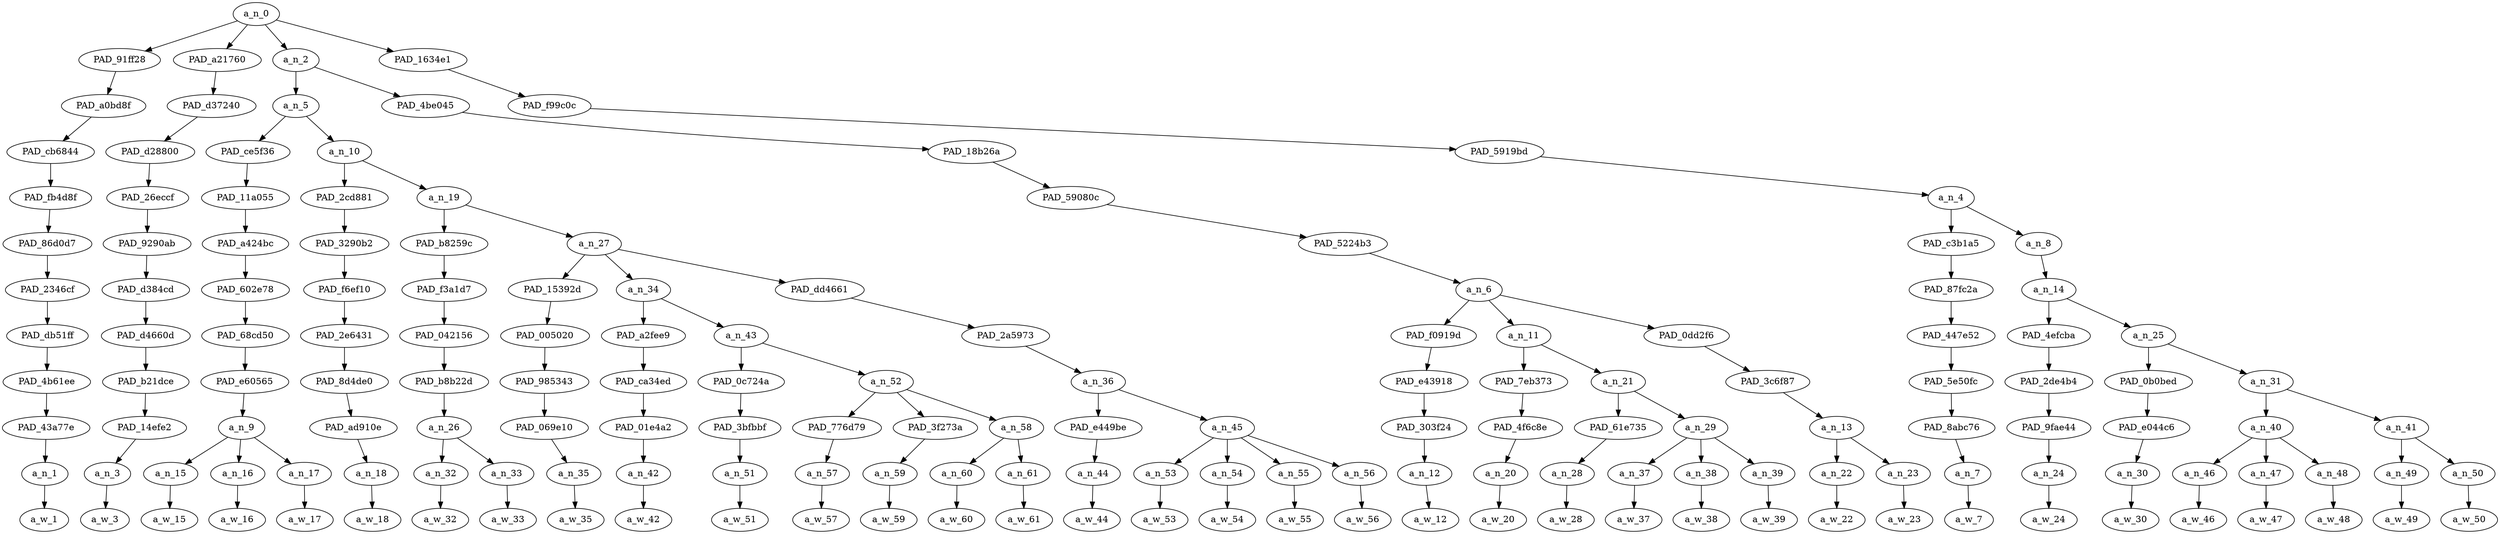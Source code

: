 strict digraph "" {
	a_n_0	[div_dir=1,
		index=0,
		level=11,
		pos="17.460286458333332,11!",
		text_span="[0, 1, 2, 3, 4, 5, 6, 7, 8, 9, 10, 11, 12, 13, 14, 15, 16, 17, 18, 19, 20, 21, 22, 23, 24, 25, 26, 27, 28, 29, 30, 31, 32, 33, 34, \
35]",
		value=1.00000000];
	PAD_91ff28	[div_dir=1,
		index=0,
		level=10,
		pos="0.0,10!",
		text_span="[0]",
		value=0.03280134];
	a_n_0 -> PAD_91ff28;
	PAD_a21760	[div_dir=-1,
		index=2,
		level=10,
		pos="27.0,10!",
		text_span="[27]",
		value=0.02796965];
	a_n_0 -> PAD_a21760;
	a_n_2	[div_dir=1,
		index=1,
		level=10,
		pos="13.684895833333334,10!",
		text_span="[1, 2, 3, 4, 5, 6, 7, 8, 9, 10, 11, 12, 13, 14, 15, 16, 17, 18, 19, 20, 21, 22, 23, 24, 25, 26]",
		value=0.71318442];
	a_n_0 -> a_n_2;
	PAD_1634e1	[div_dir=1,
		index=3,
		level=10,
		pos="29.15625,10!",
		text_span="[28, 29, 30, 31, 32, 33, 34, 35]",
		value=0.22545698];
	a_n_0 -> PAD_1634e1;
	PAD_a0bd8f	[div_dir=1,
		index=0,
		level=9,
		pos="0.0,9!",
		text_span="[0]",
		value=0.03280134];
	PAD_91ff28 -> PAD_a0bd8f;
	PAD_cb6844	[div_dir=1,
		index=0,
		level=8,
		pos="0.0,8!",
		text_span="[0]",
		value=0.03280134];
	PAD_a0bd8f -> PAD_cb6844;
	PAD_fb4d8f	[div_dir=1,
		index=0,
		level=7,
		pos="0.0,7!",
		text_span="[0]",
		value=0.03280134];
	PAD_cb6844 -> PAD_fb4d8f;
	PAD_86d0d7	[div_dir=1,
		index=0,
		level=6,
		pos="0.0,6!",
		text_span="[0]",
		value=0.03280134];
	PAD_fb4d8f -> PAD_86d0d7;
	PAD_2346cf	[div_dir=1,
		index=0,
		level=5,
		pos="0.0,5!",
		text_span="[0]",
		value=0.03280134];
	PAD_86d0d7 -> PAD_2346cf;
	PAD_db51ff	[div_dir=1,
		index=0,
		level=4,
		pos="0.0,4!",
		text_span="[0]",
		value=0.03280134];
	PAD_2346cf -> PAD_db51ff;
	PAD_4b61ee	[div_dir=1,
		index=0,
		level=3,
		pos="0.0,3!",
		text_span="[0]",
		value=0.03280134];
	PAD_db51ff -> PAD_4b61ee;
	PAD_43a77e	[div_dir=1,
		index=0,
		level=2,
		pos="0.0,2!",
		text_span="[0]",
		value=0.03280134];
	PAD_4b61ee -> PAD_43a77e;
	a_n_1	[div_dir=1,
		index=0,
		level=1,
		pos="0.0,1!",
		text_span="[0]",
		value=0.03280134];
	PAD_43a77e -> a_n_1;
	a_w_1	[div_dir=0,
		index=0,
		level=0,
		pos="0,0!",
		text_span="[0]",
		value=then];
	a_n_1 -> a_w_1;
	PAD_d37240	[div_dir=-1,
		index=3,
		level=9,
		pos="27.0,9!",
		text_span="[27]",
		value=0.02796965];
	PAD_a21760 -> PAD_d37240;
	PAD_d28800	[div_dir=-1,
		index=4,
		level=8,
		pos="27.0,8!",
		text_span="[27]",
		value=0.02796965];
	PAD_d37240 -> PAD_d28800;
	PAD_26eccf	[div_dir=-1,
		index=5,
		level=7,
		pos="27.0,7!",
		text_span="[27]",
		value=0.02796965];
	PAD_d28800 -> PAD_26eccf;
	PAD_9290ab	[div_dir=-1,
		index=6,
		level=6,
		pos="27.0,6!",
		text_span="[27]",
		value=0.02796965];
	PAD_26eccf -> PAD_9290ab;
	PAD_d384cd	[div_dir=-1,
		index=8,
		level=5,
		pos="27.0,5!",
		text_span="[27]",
		value=0.02796965];
	PAD_9290ab -> PAD_d384cd;
	PAD_d4660d	[div_dir=-1,
		index=11,
		level=4,
		pos="27.0,4!",
		text_span="[27]",
		value=0.02796965];
	PAD_d384cd -> PAD_d4660d;
	PAD_b21dce	[div_dir=-1,
		index=13,
		level=3,
		pos="27.0,3!",
		text_span="[27]",
		value=0.02796965];
	PAD_d4660d -> PAD_b21dce;
	PAD_14efe2	[div_dir=-1,
		index=17,
		level=2,
		pos="27.0,2!",
		text_span="[27]",
		value=0.02796965];
	PAD_b21dce -> PAD_14efe2;
	a_n_3	[div_dir=-1,
		index=27,
		level=1,
		pos="27.0,1!",
		text_span="[27]",
		value=0.02796965];
	PAD_14efe2 -> a_n_3;
	a_w_3	[div_dir=0,
		index=27,
		level=0,
		pos="27,0!",
		text_span="[27]",
		value=and2];
	a_n_3 -> a_w_3;
	a_n_5	[div_dir=1,
		index=1,
		level=9,
		pos="4.203125,9!",
		text_span="[1, 2, 3, 4, 5, 6, 7, 8, 9, 10, 11, 12, 13, 14, 15, 16, 17, 18]",
		value=0.56271864];
	a_n_2 -> a_n_5;
	PAD_4be045	[div_dir=1,
		index=2,
		level=9,
		pos="23.166666666666668,9!",
		text_span="[19, 20, 21, 22, 23, 24, 25, 26]",
		value=0.14997831];
	a_n_2 -> PAD_4be045;
	PAD_ce5f36	[div_dir=1,
		index=1,
		level=8,
		pos="2.0,8!",
		text_span="[1, 2, 3]",
		value=0.25131416];
	a_n_5 -> PAD_ce5f36;
	a_n_10	[div_dir=1,
		index=2,
		level=8,
		pos="6.40625,8!",
		text_span="[4, 5, 6, 7, 8, 9, 10, 11, 12, 13, 14, 15, 16, 17, 18]",
		value=0.31089261];
	a_n_5 -> a_n_10;
	PAD_11a055	[div_dir=1,
		index=1,
		level=7,
		pos="2.0,7!",
		text_span="[1, 2, 3]",
		value=0.25131416];
	PAD_ce5f36 -> PAD_11a055;
	PAD_a424bc	[div_dir=1,
		index=1,
		level=6,
		pos="2.0,6!",
		text_span="[1, 2, 3]",
		value=0.25131416];
	PAD_11a055 -> PAD_a424bc;
	PAD_602e78	[div_dir=1,
		index=1,
		level=5,
		pos="2.0,5!",
		text_span="[1, 2, 3]",
		value=0.25131416];
	PAD_a424bc -> PAD_602e78;
	PAD_68cd50	[div_dir=1,
		index=1,
		level=4,
		pos="2.0,4!",
		text_span="[1, 2, 3]",
		value=0.25131416];
	PAD_602e78 -> PAD_68cd50;
	PAD_e60565	[div_dir=1,
		index=1,
		level=3,
		pos="2.0,3!",
		text_span="[1, 2, 3]",
		value=0.25131416];
	PAD_68cd50 -> PAD_e60565;
	a_n_9	[div_dir=1,
		index=1,
		level=2,
		pos="2.0,2!",
		text_span="[1, 2, 3]",
		value=0.25131416];
	PAD_e60565 -> a_n_9;
	a_n_15	[div_dir=-1,
		index=1,
		level=1,
		pos="1.0,1!",
		text_span="[1]",
		value=0.02396229];
	a_n_9 -> a_n_15;
	a_n_16	[div_dir=1,
		index=2,
		level=1,
		pos="2.0,1!",
		text_span="[2]",
		value=0.03682382];
	a_n_9 -> a_n_16;
	a_n_17	[div_dir=1,
		index=3,
		level=1,
		pos="3.0,1!",
		text_span="[3]",
		value=0.18961086];
	a_n_9 -> a_n_17;
	a_w_15	[div_dir=0,
		index=1,
		level=0,
		pos="1,0!",
		text_span="[1]",
		value=an];
	a_n_15 -> a_w_15;
	a_w_16	[div_dir=0,
		index=2,
		level=0,
		pos="2,0!",
		text_span="[2]",
		value=older];
	a_n_16 -> a_w_16;
	a_w_17	[div_dir=0,
		index=3,
		level=0,
		pos="3,0!",
		text_span="[3]",
		value=nigger];
	a_n_17 -> a_w_17;
	PAD_2cd881	[div_dir=1,
		index=2,
		level=7,
		pos="4.0,7!",
		text_span="[4]",
		value=0.02994914];
	a_n_10 -> PAD_2cd881;
	a_n_19	[div_dir=1,
		index=3,
		level=7,
		pos="8.8125,7!",
		text_span="[5, 6, 7, 8, 9, 10, 11, 12, 13, 14, 15, 16, 17, 18]",
		value=0.28085106];
	a_n_10 -> a_n_19;
	PAD_3290b2	[div_dir=1,
		index=2,
		level=6,
		pos="4.0,6!",
		text_span="[4]",
		value=0.02994914];
	PAD_2cd881 -> PAD_3290b2;
	PAD_f6ef10	[div_dir=1,
		index=2,
		level=5,
		pos="4.0,5!",
		text_span="[4]",
		value=0.02994914];
	PAD_3290b2 -> PAD_f6ef10;
	PAD_2e6431	[div_dir=1,
		index=2,
		level=4,
		pos="4.0,4!",
		text_span="[4]",
		value=0.02994914];
	PAD_f6ef10 -> PAD_2e6431;
	PAD_8d4de0	[div_dir=1,
		index=2,
		level=3,
		pos="4.0,3!",
		text_span="[4]",
		value=0.02994914];
	PAD_2e6431 -> PAD_8d4de0;
	PAD_ad910e	[div_dir=1,
		index=2,
		level=2,
		pos="4.0,2!",
		text_span="[4]",
		value=0.02994914];
	PAD_8d4de0 -> PAD_ad910e;
	a_n_18	[div_dir=1,
		index=4,
		level=1,
		pos="4.0,1!",
		text_span="[4]",
		value=0.02994914];
	PAD_ad910e -> a_n_18;
	a_w_18	[div_dir=0,
		index=4,
		level=0,
		pos="4,0!",
		text_span="[4]",
		value=wearing];
	a_n_18 -> a_w_18;
	PAD_b8259c	[div_dir=1,
		index=3,
		level=6,
		pos="5.5,6!",
		text_span="[5, 6]",
		value=0.04357922];
	a_n_19 -> PAD_b8259c;
	a_n_27	[div_dir=1,
		index=4,
		level=6,
		pos="12.125,6!",
		text_span="[7, 8, 9, 10, 11, 12, 13, 14, 15, 16, 17, 18]",
		value=0.23718353];
	a_n_19 -> a_n_27;
	PAD_f3a1d7	[div_dir=1,
		index=3,
		level=5,
		pos="5.5,5!",
		text_span="[5, 6]",
		value=0.04357922];
	PAD_b8259c -> PAD_f3a1d7;
	PAD_042156	[div_dir=1,
		index=3,
		level=4,
		pos="5.5,4!",
		text_span="[5, 6]",
		value=0.04357922];
	PAD_f3a1d7 -> PAD_042156;
	PAD_b8b22d	[div_dir=1,
		index=3,
		level=3,
		pos="5.5,3!",
		text_span="[5, 6]",
		value=0.04357922];
	PAD_042156 -> PAD_b8b22d;
	a_n_26	[div_dir=1,
		index=3,
		level=2,
		pos="5.5,2!",
		text_span="[5, 6]",
		value=0.04357922];
	PAD_b8b22d -> a_n_26;
	a_n_32	[div_dir=1,
		index=5,
		level=1,
		pos="5.0,1!",
		text_span="[5]",
		value=0.02047503];
	a_n_26 -> a_n_32;
	a_n_33	[div_dir=1,
		index=6,
		level=1,
		pos="6.0,1!",
		text_span="[6]",
		value=0.02303184];
	a_n_26 -> a_n_33;
	a_w_32	[div_dir=0,
		index=5,
		level=0,
		pos="5,0!",
		text_span="[5]",
		value=an1];
	a_n_32 -> a_w_32;
	a_w_33	[div_dir=0,
		index=6,
		level=0,
		pos="6,0!",
		text_span="[6]",
		value=apron];
	a_n_33 -> a_w_33;
	PAD_15392d	[div_dir=-1,
		index=5,
		level=5,
		pos="13.0,5!",
		text_span="[13]",
		value=0.01838029];
	a_n_27 -> PAD_15392d;
	a_n_34	[div_dir=1,
		index=4,
		level=5,
		pos="8.125,5!",
		text_span="[7, 8, 9, 10, 11, 12]",
		value=0.11430372];
	a_n_27 -> a_n_34;
	PAD_dd4661	[div_dir=1,
		index=6,
		level=5,
		pos="15.25,5!",
		text_span="[14, 15, 16, 17, 18]",
		value=0.10443384];
	a_n_27 -> PAD_dd4661;
	PAD_005020	[div_dir=-1,
		index=6,
		level=4,
		pos="13.0,4!",
		text_span="[13]",
		value=0.01838029];
	PAD_15392d -> PAD_005020;
	PAD_985343	[div_dir=-1,
		index=7,
		level=3,
		pos="13.0,3!",
		text_span="[13]",
		value=0.01838029];
	PAD_005020 -> PAD_985343;
	PAD_069e10	[div_dir=-1,
		index=9,
		level=2,
		pos="13.0,2!",
		text_span="[13]",
		value=0.01838029];
	PAD_985343 -> PAD_069e10;
	a_n_35	[div_dir=-1,
		index=13,
		level=1,
		pos="13.0,1!",
		text_span="[13]",
		value=0.01838029];
	PAD_069e10 -> a_n_35;
	a_w_35	[div_dir=0,
		index=13,
		level=0,
		pos="13,0!",
		text_span="[13]",
		value=and];
	a_n_35 -> a_w_35;
	PAD_a2fee9	[div_dir=1,
		index=4,
		level=4,
		pos="7.0,4!",
		text_span="[7]",
		value=0.02237458];
	a_n_34 -> PAD_a2fee9;
	a_n_43	[div_dir=1,
		index=5,
		level=4,
		pos="9.25,4!",
		text_span="[8, 9, 10, 11, 12]",
		value=0.09183870];
	a_n_34 -> a_n_43;
	PAD_ca34ed	[div_dir=1,
		index=4,
		level=3,
		pos="7.0,3!",
		text_span="[7]",
		value=0.02237458];
	PAD_a2fee9 -> PAD_ca34ed;
	PAD_01e4a2	[div_dir=1,
		index=4,
		level=2,
		pos="7.0,2!",
		text_span="[7]",
		value=0.02237458];
	PAD_ca34ed -> PAD_01e4a2;
	a_n_42	[div_dir=1,
		index=7,
		level=1,
		pos="7.0,1!",
		text_span="[7]",
		value=0.02237458];
	PAD_01e4a2 -> a_n_42;
	a_w_42	[div_dir=0,
		index=7,
		level=0,
		pos="7,0!",
		text_span="[7]",
		value=dressed];
	a_n_42 -> a_w_42;
	PAD_0c724a	[div_dir=1,
		index=5,
		level=3,
		pos="8.0,3!",
		text_span="[8]",
		value=0.01646724];
	a_n_43 -> PAD_0c724a;
	a_n_52	[div_dir=1,
		index=6,
		level=3,
		pos="10.5,3!",
		text_span="[9, 10, 11, 12]",
		value=0.07529156];
	a_n_43 -> a_n_52;
	PAD_3bfbbf	[div_dir=1,
		index=5,
		level=2,
		pos="8.0,2!",
		text_span="[8]",
		value=0.01646724];
	PAD_0c724a -> PAD_3bfbbf;
	a_n_51	[div_dir=1,
		index=8,
		level=1,
		pos="8.0,1!",
		text_span="[8]",
		value=0.01646724];
	PAD_3bfbbf -> a_n_51;
	a_w_51	[div_dir=0,
		index=8,
		level=0,
		pos="8,0!",
		text_span="[8]",
		value=like];
	a_n_51 -> a_w_51;
	PAD_776d79	[div_dir=1,
		index=6,
		level=2,
		pos="9.0,2!",
		text_span="[9]",
		value=0.01442046];
	a_n_52 -> PAD_776d79;
	PAD_3f273a	[div_dir=1,
		index=8,
		level=2,
		pos="12.0,2!",
		text_span="[12]",
		value=0.01939890];
	a_n_52 -> PAD_3f273a;
	a_n_58	[div_dir=1,
		index=7,
		level=2,
		pos="10.5,2!",
		text_span="[10, 11]",
		value=0.04141014];
	a_n_52 -> a_n_58;
	a_n_57	[div_dir=1,
		index=9,
		level=1,
		pos="9.0,1!",
		text_span="[9]",
		value=0.01442046];
	PAD_776d79 -> a_n_57;
	a_w_57	[div_dir=0,
		index=9,
		level=0,
		pos="9,0!",
		text_span="[9]",
		value=a];
	a_n_57 -> a_w_57;
	a_n_59	[div_dir=1,
		index=12,
		level=1,
		pos="12.0,1!",
		text_span="[12]",
		value=0.01939890];
	PAD_3f273a -> a_n_59;
	a_w_59	[div_dir=0,
		index=12,
		level=0,
		pos="12,0!",
		text_span="[12]",
		value=member];
	a_n_59 -> a_w_59;
	a_n_60	[div_dir=1,
		index=10,
		level=1,
		pos="10.0,1!",
		text_span="[10]",
		value=0.02126366];
	a_n_58 -> a_n_60;
	a_n_61	[div_dir=1,
		index=11,
		level=1,
		pos="11.0,1!",
		text_span="[11]",
		value=0.02010573];
	a_n_58 -> a_n_61;
	a_w_60	[div_dir=0,
		index=10,
		level=0,
		pos="10,0!",
		text_span="[10]",
		value=kitchen];
	a_n_60 -> a_w_60;
	a_w_61	[div_dir=0,
		index=11,
		level=0,
		pos="11,0!",
		text_span="[11]",
		value=staff];
	a_n_61 -> a_w_61;
	PAD_2a5973	[div_dir=1,
		index=7,
		level=4,
		pos="15.25,4!",
		text_span="[14, 15, 16, 17, 18]",
		value=0.10443384];
	PAD_dd4661 -> PAD_2a5973;
	a_n_36	[div_dir=1,
		index=8,
		level=3,
		pos="15.25,3!",
		text_span="[14, 15, 16, 17, 18]",
		value=0.10443384];
	PAD_2a5973 -> a_n_36;
	PAD_e449be	[div_dir=1,
		index=10,
		level=2,
		pos="14.0,2!",
		text_span="[14]",
		value=0.01740365];
	a_n_36 -> PAD_e449be;
	a_n_45	[div_dir=-1,
		index=11,
		level=2,
		pos="16.5,2!",
		text_span="[15, 16, 17, 18]",
		value=0.08701466];
	a_n_36 -> a_n_45;
	a_n_44	[div_dir=1,
		index=14,
		level=1,
		pos="14.0,1!",
		text_span="[14]",
		value=0.01740365];
	PAD_e449be -> a_n_44;
	a_w_44	[div_dir=0,
		index=14,
		level=0,
		pos="14,0!",
		text_span="[14]",
		value=holding];
	a_n_44 -> a_w_44;
	a_n_53	[div_dir=1,
		index=15,
		level=1,
		pos="15.0,1!",
		text_span="[15]",
		value=0.01658915];
	a_n_45 -> a_n_53;
	a_n_54	[div_dir=-1,
		index=16,
		level=1,
		pos="16.0,1!",
		text_span="[16]",
		value=0.01945143];
	a_n_45 -> a_n_54;
	a_n_55	[div_dir=1,
		index=17,
		level=1,
		pos="17.0,1!",
		text_span="[17]",
		value=0.02078985];
	a_n_45 -> a_n_55;
	a_n_56	[div_dir=1,
		index=18,
		level=1,
		pos="18.0,1!",
		text_span="[18]",
		value=0.03018320];
	a_n_45 -> a_n_56;
	a_w_53	[div_dir=0,
		index=15,
		level=0,
		pos="15,0!",
		text_span="[15]",
		value=a1];
	a_n_53 -> a_w_53;
	a_w_54	[div_dir=0,
		index=16,
		level=0,
		pos="16,0!",
		text_span="[16]",
		value=small];
	a_n_54 -> a_w_54;
	a_w_55	[div_dir=0,
		index=17,
		level=0,
		pos="17,0!",
		text_span="[17]",
		value=caliber];
	a_n_55 -> a_w_55;
	a_w_56	[div_dir=0,
		index=18,
		level=0,
		pos="18,0!",
		text_span="[18]",
		value=revolver];
	a_n_56 -> a_w_56;
	PAD_18b26a	[div_dir=1,
		index=3,
		level=8,
		pos="23.166666666666668,8!",
		text_span="[19, 20, 21, 22, 23, 24, 25, 26]",
		value=0.14997831];
	PAD_4be045 -> PAD_18b26a;
	PAD_59080c	[div_dir=1,
		index=4,
		level=7,
		pos="23.166666666666668,7!",
		text_span="[19, 20, 21, 22, 23, 24, 25, 26]",
		value=0.14997831];
	PAD_18b26a -> PAD_59080c;
	PAD_5224b3	[div_dir=1,
		index=5,
		level=6,
		pos="23.166666666666668,6!",
		text_span="[19, 20, 21, 22, 23, 24, 25, 26]",
		value=0.14997831];
	PAD_59080c -> PAD_5224b3;
	a_n_6	[div_dir=1,
		index=7,
		level=5,
		pos="23.166666666666668,5!",
		text_span="[19, 20, 21, 22, 23, 24, 25, 26]",
		value=0.14997831];
	PAD_5224b3 -> a_n_6;
	PAD_f0919d	[div_dir=-1,
		index=9,
		level=4,
		pos="24.0,4!",
		text_span="[24]",
		value=0.02060707];
	a_n_6 -> PAD_f0919d;
	a_n_11	[div_dir=1,
		index=8,
		level=4,
		pos="20.0,4!",
		text_span="[19, 20, 21, 22, 23]",
		value=0.09099366];
	a_n_6 -> a_n_11;
	PAD_0dd2f6	[div_dir=1,
		index=10,
		level=4,
		pos="25.5,4!",
		text_span="[25, 26]",
		value=0.03827041];
	a_n_6 -> PAD_0dd2f6;
	PAD_e43918	[div_dir=-1,
		index=11,
		level=3,
		pos="24.0,3!",
		text_span="[24]",
		value=0.02060707];
	PAD_f0919d -> PAD_e43918;
	PAD_303f24	[div_dir=-1,
		index=15,
		level=2,
		pos="24.0,2!",
		text_span="[24]",
		value=0.02060707];
	PAD_e43918 -> PAD_303f24;
	a_n_12	[div_dir=-1,
		index=24,
		level=1,
		pos="24.0,1!",
		text_span="[24]",
		value=0.02060707];
	PAD_303f24 -> a_n_12;
	a_w_12	[div_dir=0,
		index=24,
		level=0,
		pos="24,0!",
		text_span="[24]",
		value=and1];
	a_n_12 -> a_w_12;
	PAD_7eb373	[div_dir=1,
		index=9,
		level=3,
		pos="19.0,3!",
		text_span="[19]",
		value=0.02096908];
	a_n_11 -> PAD_7eb373;
	a_n_21	[div_dir=1,
		index=10,
		level=3,
		pos="21.0,3!",
		text_span="[20, 21, 22, 23]",
		value=0.06994390];
	a_n_11 -> a_n_21;
	PAD_4f6c8e	[div_dir=1,
		index=12,
		level=2,
		pos="19.0,2!",
		text_span="[19]",
		value=0.02096908];
	PAD_7eb373 -> PAD_4f6c8e;
	a_n_20	[div_dir=1,
		index=19,
		level=1,
		pos="19.0,1!",
		text_span="[19]",
		value=0.02096908];
	PAD_4f6c8e -> a_n_20;
	a_w_20	[div_dir=0,
		index=19,
		level=0,
		pos="19,0!",
		text_span="[19]",
		value=walks];
	a_n_20 -> a_w_20;
	PAD_61e735	[div_dir=-1,
		index=13,
		level=2,
		pos="20.0,2!",
		text_span="[20]",
		value=0.01605725];
	a_n_21 -> PAD_61e735;
	a_n_29	[div_dir=1,
		index=14,
		level=2,
		pos="22.0,2!",
		text_span="[21, 22, 23]",
		value=0.05383062];
	a_n_21 -> a_n_29;
	a_n_28	[div_dir=-1,
		index=20,
		level=1,
		pos="20.0,1!",
		text_span="[20]",
		value=0.01605725];
	PAD_61e735 -> a_n_28;
	a_w_28	[div_dir=0,
		index=20,
		level=0,
		pos="20,0!",
		text_span="[20]",
		value=to];
	a_n_28 -> a_w_28;
	a_n_37	[div_dir=1,
		index=21,
		level=1,
		pos="21.0,1!",
		text_span="[21]",
		value=0.01719287];
	a_n_29 -> a_n_37;
	a_n_38	[div_dir=1,
		index=22,
		level=1,
		pos="22.0,1!",
		text_span="[22]",
		value=0.01794003];
	a_n_29 -> a_n_38;
	a_n_39	[div_dir=1,
		index=23,
		level=1,
		pos="23.0,1!",
		text_span="[23]",
		value=0.01863224];
	a_n_29 -> a_n_39;
	a_w_37	[div_dir=0,
		index=21,
		level=0,
		pos="21,0!",
		text_span="[21]",
		value=the];
	a_n_37 -> a_w_37;
	a_w_38	[div_dir=0,
		index=22,
		level=0,
		pos="22,0!",
		text_span="[22]",
		value=front];
	a_n_38 -> a_w_38;
	a_w_39	[div_dir=0,
		index=23,
		level=0,
		pos="23,0!",
		text_span="[23]",
		value=door];
	a_n_39 -> a_w_39;
	PAD_3c6f87	[div_dir=1,
		index=12,
		level=3,
		pos="25.5,3!",
		text_span="[25, 26]",
		value=0.03827041];
	PAD_0dd2f6 -> PAD_3c6f87;
	a_n_13	[div_dir=1,
		index=16,
		level=2,
		pos="25.5,2!",
		text_span="[25, 26]",
		value=0.03827041];
	PAD_3c6f87 -> a_n_13;
	a_n_22	[div_dir=1,
		index=25,
		level=1,
		pos="25.0,1!",
		text_span="[25]",
		value=0.01978003];
	a_n_13 -> a_n_22;
	a_n_23	[div_dir=1,
		index=26,
		level=1,
		pos="26.0,1!",
		text_span="[26]",
		value=0.01837202];
	a_n_13 -> a_n_23;
	a_w_22	[div_dir=0,
		index=25,
		level=0,
		pos="25,0!",
		text_span="[25]",
		value=locks];
	a_n_22 -> a_w_22;
	a_w_23	[div_dir=0,
		index=26,
		level=0,
		pos="26,0!",
		text_span="[26]",
		value=it];
	a_n_23 -> a_w_23;
	PAD_f99c0c	[div_dir=1,
		index=4,
		level=9,
		pos="29.15625,9!",
		text_span="[28, 29, 30, 31, 32, 33, 34, 35]",
		value=0.22545698];
	PAD_1634e1 -> PAD_f99c0c;
	PAD_5919bd	[div_dir=1,
		index=5,
		level=8,
		pos="29.15625,8!",
		text_span="[28, 29, 30, 31, 32, 33, 34, 35]",
		value=0.22545698];
	PAD_f99c0c -> PAD_5919bd;
	a_n_4	[div_dir=1,
		index=6,
		level=7,
		pos="29.15625,7!",
		text_span="[28, 29, 30, 31, 32, 33, 34, 35]",
		value=0.22545698];
	PAD_5919bd -> a_n_4;
	PAD_c3b1a5	[div_dir=1,
		index=7,
		level=6,
		pos="28.0,6!",
		text_span="[28]",
		value=0.02936936];
	a_n_4 -> PAD_c3b1a5;
	a_n_8	[div_dir=1,
		index=8,
		level=6,
		pos="30.3125,6!",
		text_span="[29, 30, 31, 32, 33, 34, 35]",
		value=0.19582421];
	a_n_4 -> a_n_8;
	PAD_87fc2a	[div_dir=1,
		index=9,
		level=5,
		pos="28.0,5!",
		text_span="[28]",
		value=0.02936936];
	PAD_c3b1a5 -> PAD_87fc2a;
	PAD_447e52	[div_dir=1,
		index=12,
		level=4,
		pos="28.0,4!",
		text_span="[28]",
		value=0.02936936];
	PAD_87fc2a -> PAD_447e52;
	PAD_5e50fc	[div_dir=1,
		index=14,
		level=3,
		pos="28.0,3!",
		text_span="[28]",
		value=0.02936936];
	PAD_447e52 -> PAD_5e50fc;
	PAD_8abc76	[div_dir=1,
		index=18,
		level=2,
		pos="28.0,2!",
		text_span="[28]",
		value=0.02936936];
	PAD_5e50fc -> PAD_8abc76;
	a_n_7	[div_dir=1,
		index=28,
		level=1,
		pos="28.0,1!",
		text_span="[28]",
		value=0.02936936];
	PAD_8abc76 -> a_n_7;
	a_w_7	[div_dir=0,
		index=28,
		level=0,
		pos="28,0!",
		text_span="[28]",
		value=says];
	a_n_7 -> a_w_7;
	a_n_14	[div_dir=1,
		index=10,
		level=5,
		pos="30.3125,5!",
		text_span="[29, 30, 31, 32, 33, 34, 35]",
		value=0.19566023];
	a_n_8 -> a_n_14;
	PAD_4efcba	[div_dir=1,
		index=13,
		level=4,
		pos="29.0,4!",
		text_span="[29]",
		value=0.02039748];
	a_n_14 -> PAD_4efcba;
	a_n_25	[div_dir=1,
		index=14,
		level=4,
		pos="31.625,4!",
		text_span="[30, 31, 32, 33, 34, 35]",
		value=0.17509876];
	a_n_14 -> a_n_25;
	PAD_2de4b4	[div_dir=1,
		index=15,
		level=3,
		pos="29.0,3!",
		text_span="[29]",
		value=0.02039748];
	PAD_4efcba -> PAD_2de4b4;
	PAD_9fae44	[div_dir=1,
		index=19,
		level=2,
		pos="29.0,2!",
		text_span="[29]",
		value=0.02039748];
	PAD_2de4b4 -> PAD_9fae44;
	a_n_24	[div_dir=1,
		index=29,
		level=1,
		pos="29.0,1!",
		text_span="[29]",
		value=0.02039748];
	PAD_9fae44 -> a_n_24;
	a_w_24	[div_dir=0,
		index=29,
		level=0,
		pos="29,0!",
		text_span="[29]",
		value=i];
	a_n_24 -> a_w_24;
	PAD_0b0bed	[div_dir=1,
		index=16,
		level=3,
		pos="30.0,3!",
		text_span="[30]",
		value=0.02142280];
	a_n_25 -> PAD_0b0bed;
	a_n_31	[div_dir=1,
		index=17,
		level=3,
		pos="33.25,3!",
		text_span="[31, 32, 33, 34, 35]",
		value=0.15350836];
	a_n_25 -> a_n_31;
	PAD_e044c6	[div_dir=1,
		index=20,
		level=2,
		pos="30.0,2!",
		text_span="[30]",
		value=0.02142280];
	PAD_0b0bed -> PAD_e044c6;
	a_n_30	[div_dir=1,
		index=30,
		level=1,
		pos="30.0,1!",
		text_span="[30]",
		value=0.02142280];
	PAD_e044c6 -> a_n_30;
	a_w_30	[div_dir=0,
		index=30,
		level=0,
		pos="30,0!",
		text_span="[30]",
		value=am];
	a_n_30 -> a_w_30;
	a_n_40	[div_dir=-1,
		index=21,
		level=2,
		pos="32.0,2!",
		text_span="[31, 32, 33]",
		value=0.09788496];
	a_n_31 -> a_n_40;
	a_n_41	[div_dir=1,
		index=22,
		level=2,
		pos="34.5,2!",
		text_span="[34, 35]",
		value=0.05546596];
	a_n_31 -> a_n_41;
	a_n_46	[div_dir=1,
		index=31,
		level=1,
		pos="31.0,1!",
		text_span="[31]",
		value=0.04454111];
	a_n_40 -> a_n_46;
	a_n_47	[div_dir=1,
		index=32,
		level=1,
		pos="32.0,1!",
		text_span="[32]",
		value=0.02345039];
	a_n_40 -> a_n_47;
	a_n_48	[div_dir=-1,
		index=33,
		level=1,
		pos="33.0,1!",
		text_span="[33]",
		value=0.02987626];
	a_n_40 -> a_n_48;
	a_w_46	[div_dir=0,
		index=31,
		level=0,
		pos="31,0!",
		text_span="[31]",
		value=the1];
	a_n_46 -> a_w_46;
	a_w_47	[div_dir=0,
		index=32,
		level=0,
		pos="32,0!",
		text_span="[32]",
		value=new];
	a_n_47 -> a_w_47;
	a_w_48	[div_dir=0,
		index=33,
		level=0,
		pos="33,0!",
		text_span="[33]",
		value=kang];
	a_n_48 -> a_w_48;
	a_n_49	[div_dir=1,
		index=34,
		level=1,
		pos="34.0,1!",
		text_span="[34]",
		value=0.02151234];
	a_n_41 -> a_n_49;
	a_n_50	[div_dir=1,
		index=35,
		level=1,
		pos="35.0,1!",
		text_span="[35]",
		value=0.03368309];
	a_n_41 -> a_n_50;
	a_w_49	[div_dir=0,
		index=34,
		level=0,
		pos="34,0!",
		text_span="[34]",
		value=of];
	a_n_49 -> a_w_49;
	a_w_50	[div_dir=0,
		index=35,
		level=0,
		pos="35,0!",
		text_span="[35]",
		value=charleston];
	a_n_50 -> a_w_50;
}
